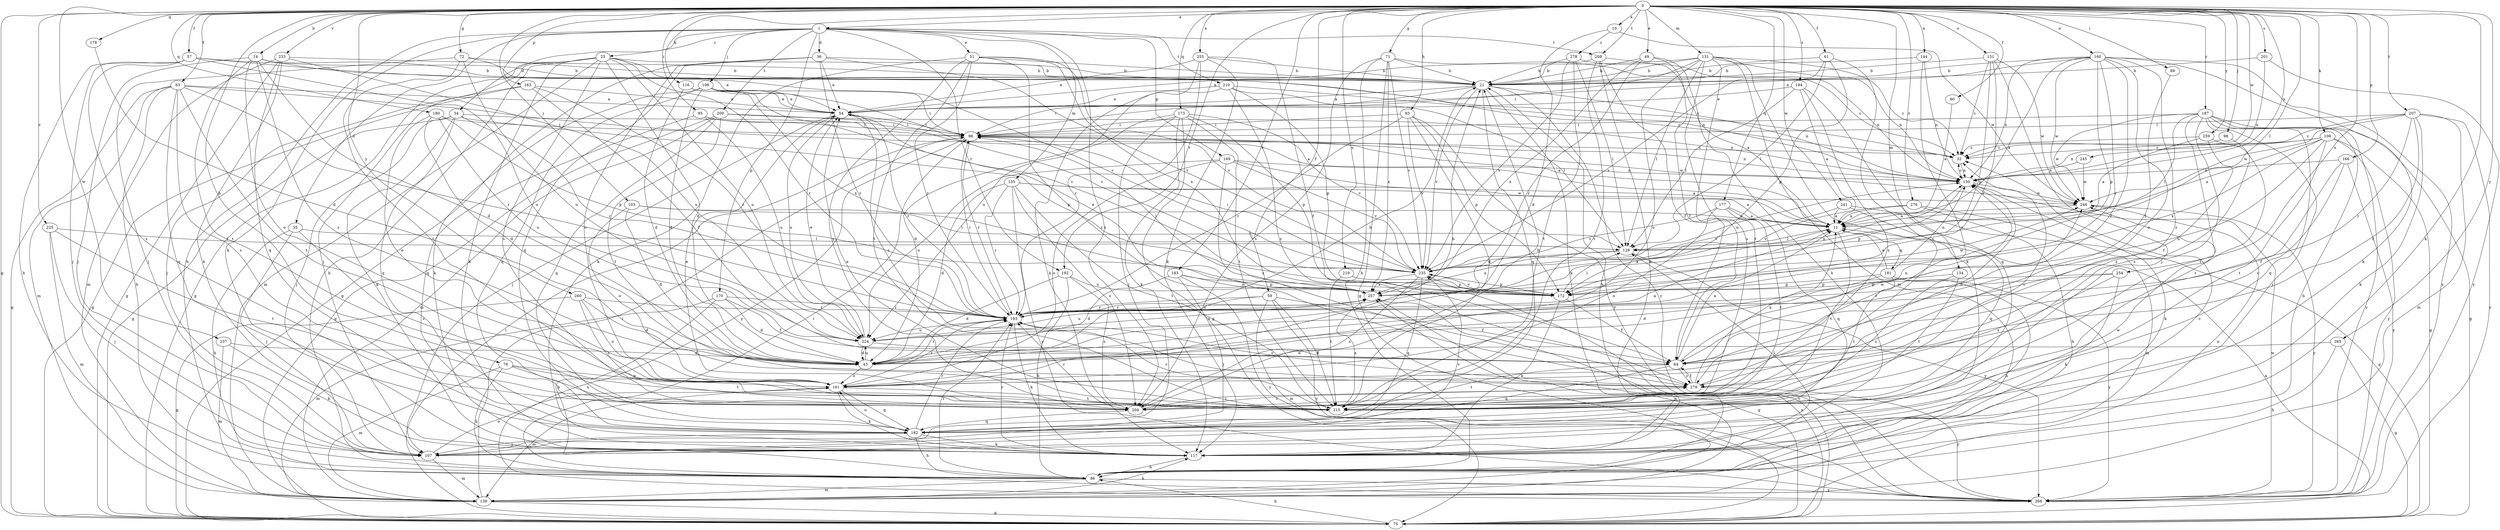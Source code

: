 strict digraph  {
0;
1;
10;
11;
14;
21;
25;
32;
34;
35;
36;
43;
49;
51;
54;
57;
59;
60;
61;
63;
64;
71;
72;
75;
76;
83;
86;
89;
95;
96;
98;
103;
106;
107;
108;
116;
117;
128;
131;
134;
135;
139;
144;
150;
151;
160;
161;
163;
166;
169;
170;
172;
173;
177;
178;
180;
181;
182;
183;
187;
192;
193;
194;
201;
204;
207;
208;
209;
210;
215;
219;
224;
225;
233;
235;
237;
241;
245;
246;
254;
255;
257;
259;
260;
265;
268;
276;
278;
279;
0 -> 1  [label=a];
0 -> 10  [label=a];
0 -> 14  [label=b];
0 -> 49  [label=e];
0 -> 57  [label=f];
0 -> 59  [label=f];
0 -> 60  [label=f];
0 -> 61  [label=f];
0 -> 63  [label=f];
0 -> 71  [label=g];
0 -> 72  [label=g];
0 -> 75  [label=g];
0 -> 76  [label=h];
0 -> 83  [label=h];
0 -> 89  [label=i];
0 -> 95  [label=i];
0 -> 98  [label=j];
0 -> 103  [label=j];
0 -> 108  [label=k];
0 -> 116  [label=k];
0 -> 117  [label=k];
0 -> 128  [label=l];
0 -> 131  [label=m];
0 -> 134  [label=m];
0 -> 144  [label=n];
0 -> 150  [label=n];
0 -> 151  [label=o];
0 -> 160  [label=o];
0 -> 163  [label=p];
0 -> 166  [label=p];
0 -> 173  [label=q];
0 -> 177  [label=q];
0 -> 178  [label=q];
0 -> 180  [label=q];
0 -> 183  [label=r];
0 -> 187  [label=r];
0 -> 192  [label=r];
0 -> 194  [label=s];
0 -> 201  [label=s];
0 -> 207  [label=t];
0 -> 208  [label=t];
0 -> 219  [label=u];
0 -> 225  [label=v];
0 -> 233  [label=v];
0 -> 237  [label=w];
0 -> 241  [label=w];
0 -> 245  [label=w];
0 -> 254  [label=x];
0 -> 255  [label=x];
0 -> 259  [label=y];
0 -> 260  [label=y];
0 -> 265  [label=y];
0 -> 276  [label=z];
1 -> 25  [label=c];
1 -> 34  [label=d];
1 -> 35  [label=d];
1 -> 36  [label=d];
1 -> 51  [label=e];
1 -> 86  [label=h];
1 -> 106  [label=j];
1 -> 117  [label=k];
1 -> 135  [label=m];
1 -> 169  [label=p];
1 -> 170  [label=p];
1 -> 192  [label=r];
1 -> 204  [label=s];
1 -> 208  [label=t];
1 -> 209  [label=t];
1 -> 210  [label=t];
10 -> 43  [label=d];
10 -> 246  [label=w];
10 -> 278  [label=z];
11 -> 128  [label=l];
11 -> 181  [label=q];
11 -> 215  [label=t];
14 -> 21  [label=b];
14 -> 43  [label=d];
14 -> 107  [label=j];
14 -> 150  [label=n];
14 -> 161  [label=o];
14 -> 215  [label=t];
14 -> 279  [label=z];
21 -> 54  [label=e];
21 -> 96  [label=i];
21 -> 117  [label=k];
21 -> 150  [label=n];
21 -> 182  [label=q];
21 -> 235  [label=v];
21 -> 268  [label=y];
25 -> 21  [label=b];
25 -> 43  [label=d];
25 -> 75  [label=g];
25 -> 86  [label=h];
25 -> 107  [label=j];
25 -> 117  [label=k];
25 -> 139  [label=m];
25 -> 193  [label=r];
25 -> 204  [label=s];
25 -> 224  [label=u];
25 -> 235  [label=v];
32 -> 150  [label=n];
34 -> 75  [label=g];
34 -> 96  [label=i];
34 -> 107  [label=j];
34 -> 117  [label=k];
34 -> 172  [label=p];
34 -> 182  [label=q];
34 -> 193  [label=r];
35 -> 86  [label=h];
35 -> 107  [label=j];
35 -> 128  [label=l];
35 -> 204  [label=s];
36 -> 21  [label=b];
36 -> 54  [label=e];
36 -> 75  [label=g];
36 -> 161  [label=o];
36 -> 182  [label=q];
36 -> 193  [label=r];
36 -> 235  [label=v];
43 -> 11  [label=a];
43 -> 21  [label=b];
43 -> 150  [label=n];
43 -> 161  [label=o];
43 -> 193  [label=r];
43 -> 224  [label=u];
49 -> 21  [label=b];
49 -> 64  [label=f];
49 -> 86  [label=h];
49 -> 193  [label=r];
49 -> 257  [label=x];
51 -> 21  [label=b];
51 -> 117  [label=k];
51 -> 193  [label=r];
51 -> 204  [label=s];
51 -> 215  [label=t];
51 -> 235  [label=v];
51 -> 257  [label=x];
51 -> 279  [label=z];
54 -> 96  [label=i];
54 -> 107  [label=j];
54 -> 193  [label=r];
54 -> 224  [label=u];
54 -> 279  [label=z];
57 -> 21  [label=b];
57 -> 32  [label=c];
57 -> 86  [label=h];
57 -> 107  [label=j];
57 -> 204  [label=s];
57 -> 224  [label=u];
59 -> 64  [label=f];
59 -> 139  [label=m];
59 -> 193  [label=r];
59 -> 215  [label=t];
59 -> 224  [label=u];
59 -> 268  [label=y];
60 -> 11  [label=a];
61 -> 21  [label=b];
61 -> 128  [label=l];
61 -> 172  [label=p];
61 -> 204  [label=s];
61 -> 235  [label=v];
63 -> 11  [label=a];
63 -> 54  [label=e];
63 -> 75  [label=g];
63 -> 86  [label=h];
63 -> 139  [label=m];
63 -> 182  [label=q];
63 -> 193  [label=r];
63 -> 204  [label=s];
63 -> 215  [label=t];
64 -> 11  [label=a];
64 -> 182  [label=q];
64 -> 215  [label=t];
64 -> 246  [label=w];
64 -> 279  [label=z];
71 -> 21  [label=b];
71 -> 32  [label=c];
71 -> 75  [label=g];
71 -> 86  [label=h];
71 -> 204  [label=s];
71 -> 235  [label=v];
71 -> 257  [label=x];
72 -> 21  [label=b];
72 -> 54  [label=e];
72 -> 107  [label=j];
72 -> 215  [label=t];
72 -> 224  [label=u];
75 -> 11  [label=a];
75 -> 86  [label=h];
75 -> 96  [label=i];
75 -> 235  [label=v];
75 -> 257  [label=x];
76 -> 86  [label=h];
76 -> 139  [label=m];
76 -> 161  [label=o];
76 -> 204  [label=s];
76 -> 215  [label=t];
83 -> 96  [label=i];
83 -> 172  [label=p];
83 -> 193  [label=r];
83 -> 215  [label=t];
83 -> 235  [label=v];
83 -> 268  [label=y];
86 -> 21  [label=b];
86 -> 32  [label=c];
86 -> 139  [label=m];
86 -> 193  [label=r];
86 -> 268  [label=y];
89 -> 64  [label=f];
95 -> 11  [label=a];
95 -> 96  [label=i];
95 -> 182  [label=q];
95 -> 224  [label=u];
96 -> 32  [label=c];
96 -> 150  [label=n];
96 -> 193  [label=r];
96 -> 246  [label=w];
96 -> 268  [label=y];
98 -> 32  [label=c];
98 -> 279  [label=z];
103 -> 11  [label=a];
103 -> 43  [label=d];
103 -> 128  [label=l];
103 -> 161  [label=o];
106 -> 43  [label=d];
106 -> 54  [label=e];
106 -> 96  [label=i];
106 -> 117  [label=k];
106 -> 182  [label=q];
106 -> 235  [label=v];
107 -> 139  [label=m];
107 -> 161  [label=o];
107 -> 235  [label=v];
107 -> 246  [label=w];
108 -> 11  [label=a];
108 -> 32  [label=c];
108 -> 75  [label=g];
108 -> 150  [label=n];
108 -> 215  [label=t];
108 -> 224  [label=u];
108 -> 257  [label=x];
108 -> 268  [label=y];
116 -> 43  [label=d];
116 -> 54  [label=e];
116 -> 235  [label=v];
116 -> 257  [label=x];
117 -> 86  [label=h];
117 -> 128  [label=l];
117 -> 193  [label=r];
128 -> 235  [label=v];
128 -> 257  [label=x];
128 -> 268  [label=y];
131 -> 21  [label=b];
131 -> 32  [label=c];
131 -> 54  [label=e];
131 -> 96  [label=i];
131 -> 117  [label=k];
131 -> 128  [label=l];
131 -> 139  [label=m];
131 -> 150  [label=n];
131 -> 161  [label=o];
131 -> 204  [label=s];
131 -> 215  [label=t];
134 -> 172  [label=p];
134 -> 204  [label=s];
134 -> 215  [label=t];
135 -> 11  [label=a];
135 -> 43  [label=d];
135 -> 193  [label=r];
135 -> 204  [label=s];
135 -> 215  [label=t];
135 -> 246  [label=w];
135 -> 268  [label=y];
139 -> 75  [label=g];
139 -> 96  [label=i];
139 -> 117  [label=k];
139 -> 150  [label=n];
139 -> 257  [label=x];
144 -> 21  [label=b];
144 -> 150  [label=n];
144 -> 279  [label=z];
150 -> 32  [label=c];
150 -> 117  [label=k];
150 -> 172  [label=p];
150 -> 246  [label=w];
151 -> 21  [label=b];
151 -> 32  [label=c];
151 -> 107  [label=j];
151 -> 172  [label=p];
151 -> 193  [label=r];
151 -> 246  [label=w];
160 -> 11  [label=a];
160 -> 21  [label=b];
160 -> 54  [label=e];
160 -> 64  [label=f];
160 -> 117  [label=k];
160 -> 150  [label=n];
160 -> 161  [label=o];
160 -> 172  [label=p];
160 -> 193  [label=r];
160 -> 246  [label=w];
160 -> 268  [label=y];
160 -> 279  [label=z];
161 -> 21  [label=b];
161 -> 117  [label=k];
161 -> 139  [label=m];
161 -> 182  [label=q];
161 -> 193  [label=r];
161 -> 215  [label=t];
163 -> 54  [label=e];
163 -> 64  [label=f];
163 -> 75  [label=g];
163 -> 107  [label=j];
163 -> 193  [label=r];
166 -> 64  [label=f];
166 -> 150  [label=n];
166 -> 161  [label=o];
166 -> 268  [label=y];
169 -> 11  [label=a];
169 -> 150  [label=n];
169 -> 161  [label=o];
169 -> 224  [label=u];
169 -> 235  [label=v];
169 -> 279  [label=z];
170 -> 43  [label=d];
170 -> 64  [label=f];
170 -> 86  [label=h];
170 -> 139  [label=m];
170 -> 193  [label=r];
172 -> 64  [label=f];
172 -> 117  [label=k];
172 -> 128  [label=l];
172 -> 235  [label=v];
173 -> 43  [label=d];
173 -> 75  [label=g];
173 -> 96  [label=i];
173 -> 107  [label=j];
173 -> 117  [label=k];
173 -> 172  [label=p];
173 -> 215  [label=t];
173 -> 235  [label=v];
177 -> 11  [label=a];
177 -> 161  [label=o];
177 -> 182  [label=q];
177 -> 215  [label=t];
177 -> 235  [label=v];
178 -> 43  [label=d];
180 -> 43  [label=d];
180 -> 96  [label=i];
180 -> 161  [label=o];
180 -> 172  [label=p];
180 -> 224  [label=u];
181 -> 11  [label=a];
181 -> 43  [label=d];
181 -> 86  [label=h];
181 -> 150  [label=n];
181 -> 172  [label=p];
181 -> 215  [label=t];
181 -> 268  [label=y];
182 -> 86  [label=h];
182 -> 107  [label=j];
182 -> 117  [label=k];
182 -> 161  [label=o];
182 -> 193  [label=r];
183 -> 43  [label=d];
183 -> 107  [label=j];
183 -> 172  [label=p];
183 -> 257  [label=x];
183 -> 268  [label=y];
187 -> 75  [label=g];
187 -> 86  [label=h];
187 -> 96  [label=i];
187 -> 107  [label=j];
187 -> 128  [label=l];
187 -> 182  [label=q];
187 -> 204  [label=s];
187 -> 215  [label=t];
187 -> 246  [label=w];
187 -> 268  [label=y];
192 -> 43  [label=d];
192 -> 86  [label=h];
192 -> 204  [label=s];
192 -> 257  [label=x];
193 -> 96  [label=i];
193 -> 117  [label=k];
193 -> 224  [label=u];
193 -> 257  [label=x];
194 -> 11  [label=a];
194 -> 54  [label=e];
194 -> 128  [label=l];
194 -> 182  [label=q];
194 -> 204  [label=s];
201 -> 21  [label=b];
201 -> 150  [label=n];
201 -> 268  [label=y];
204 -> 21  [label=b];
204 -> 32  [label=c];
204 -> 54  [label=e];
204 -> 182  [label=q];
204 -> 193  [label=r];
204 -> 279  [label=z];
207 -> 32  [label=c];
207 -> 64  [label=f];
207 -> 96  [label=i];
207 -> 117  [label=k];
207 -> 139  [label=m];
207 -> 193  [label=r];
207 -> 246  [label=w];
207 -> 268  [label=y];
208 -> 11  [label=a];
208 -> 21  [label=b];
208 -> 64  [label=f];
208 -> 117  [label=k];
208 -> 215  [label=t];
209 -> 75  [label=g];
209 -> 96  [label=i];
209 -> 139  [label=m];
209 -> 150  [label=n];
209 -> 182  [label=q];
209 -> 215  [label=t];
210 -> 32  [label=c];
210 -> 54  [label=e];
210 -> 117  [label=k];
210 -> 128  [label=l];
210 -> 172  [label=p];
210 -> 279  [label=z];
215 -> 54  [label=e];
215 -> 193  [label=r];
215 -> 257  [label=x];
219 -> 172  [label=p];
219 -> 215  [label=t];
224 -> 43  [label=d];
224 -> 54  [label=e];
224 -> 64  [label=f];
224 -> 257  [label=x];
225 -> 107  [label=j];
225 -> 128  [label=l];
225 -> 139  [label=m];
225 -> 215  [label=t];
233 -> 21  [label=b];
233 -> 75  [label=g];
233 -> 117  [label=k];
233 -> 139  [label=m];
233 -> 182  [label=q];
233 -> 224  [label=u];
235 -> 96  [label=i];
235 -> 150  [label=n];
235 -> 172  [label=p];
235 -> 182  [label=q];
235 -> 204  [label=s];
235 -> 257  [label=x];
237 -> 43  [label=d];
237 -> 117  [label=k];
237 -> 139  [label=m];
241 -> 11  [label=a];
241 -> 75  [label=g];
241 -> 182  [label=q];
241 -> 235  [label=v];
245 -> 150  [label=n];
245 -> 246  [label=w];
246 -> 11  [label=a];
246 -> 268  [label=y];
254 -> 117  [label=k];
254 -> 172  [label=p];
254 -> 193  [label=r];
254 -> 279  [label=z];
255 -> 21  [label=b];
255 -> 54  [label=e];
255 -> 64  [label=f];
255 -> 117  [label=k];
255 -> 193  [label=r];
255 -> 224  [label=u];
257 -> 11  [label=a];
257 -> 54  [label=e];
257 -> 75  [label=g];
257 -> 96  [label=i];
257 -> 150  [label=n];
257 -> 193  [label=r];
257 -> 246  [label=w];
259 -> 11  [label=a];
259 -> 32  [label=c];
259 -> 64  [label=f];
259 -> 215  [label=t];
260 -> 43  [label=d];
260 -> 75  [label=g];
260 -> 161  [label=o];
260 -> 193  [label=r];
260 -> 204  [label=s];
265 -> 43  [label=d];
265 -> 75  [label=g];
265 -> 86  [label=h];
268 -> 96  [label=i];
268 -> 246  [label=w];
276 -> 11  [label=a];
276 -> 86  [label=h];
276 -> 139  [label=m];
276 -> 235  [label=v];
278 -> 21  [label=b];
278 -> 128  [label=l];
278 -> 150  [label=n];
278 -> 215  [label=t];
278 -> 235  [label=v];
279 -> 11  [label=a];
279 -> 64  [label=f];
279 -> 150  [label=n];
279 -> 193  [label=r];
279 -> 204  [label=s];
279 -> 268  [label=y];
}
